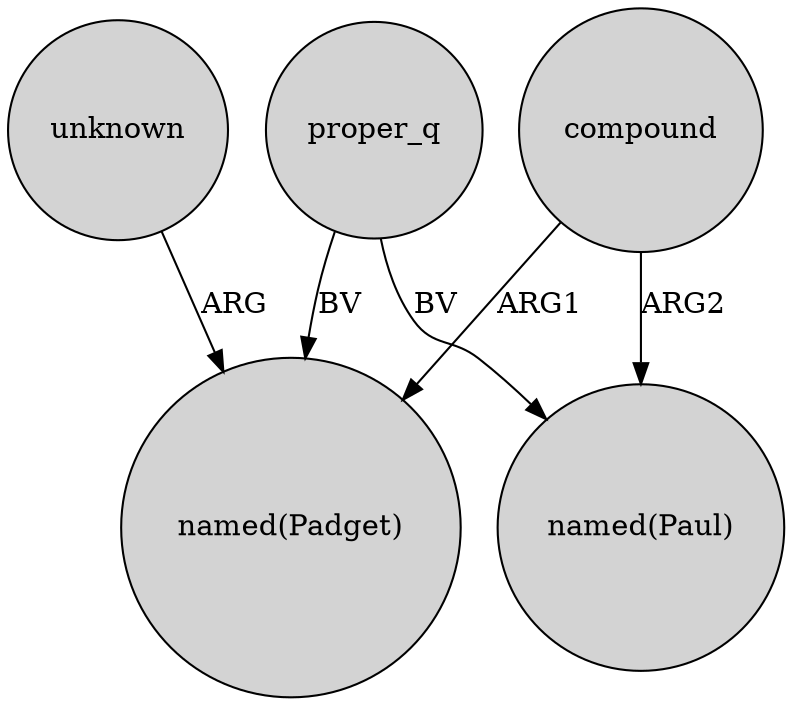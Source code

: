 digraph {
	node [shape=circle style=filled]
	compound -> "named(Paul)" [label=ARG2]
	proper_q -> "named(Padget)" [label=BV]
	compound -> "named(Padget)" [label=ARG1]
	unknown -> "named(Padget)" [label=ARG]
	proper_q -> "named(Paul)" [label=BV]
}
